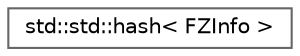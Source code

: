digraph "Graphical Class Hierarchy"
{
 // LATEX_PDF_SIZE
  bgcolor="transparent";
  edge [fontname=Helvetica,fontsize=10,labelfontname=Helvetica,labelfontsize=10];
  node [fontname=Helvetica,fontsize=10,shape=box,height=0.2,width=0.4];
  rankdir="LR";
  Node0 [label="std::std::hash\< FZInfo \>",height=0.2,width=0.4,color="grey40", fillcolor="white", style="filled",URL="$dc/d4b/structstd_1_1std_1_1hash_3_01_f_z_info_01_4.html",tooltip=" "];
}
